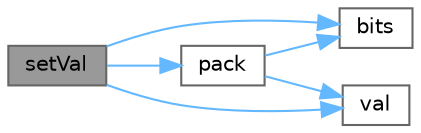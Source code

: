 digraph "setVal"
{
 // LATEX_PDF_SIZE
  bgcolor="transparent";
  edge [fontname=Helvetica,fontsize=10,labelfontname=Helvetica,labelfontsize=10];
  node [fontname=Helvetica,fontsize=10,shape=box,height=0.2,width=0.4];
  rankdir="LR";
  Node1 [id="Node000001",label="setVal",height=0.2,width=0.4,color="gray40", fillcolor="grey60", style="filled", fontcolor="black",tooltip=" "];
  Node1 -> Node2 [id="edge1_Node000001_Node000002",color="steelblue1",style="solid",tooltip=" "];
  Node2 [id="Node000002",label="bits",height=0.2,width=0.4,color="grey40", fillcolor="white", style="filled",URL="$classFoam_1_1labelBits.html#a38bd2a6fe4f91d210e0450948c239483",tooltip=" "];
  Node1 -> Node3 [id="edge2_Node000001_Node000003",color="steelblue1",style="solid",tooltip=" "];
  Node3 [id="Node000003",label="pack",height=0.2,width=0.4,color="grey40", fillcolor="white", style="filled",URL="$classFoam_1_1labelBits.html#a4696e6bb974cc0e38fd81723cfee70dd",tooltip=" "];
  Node3 -> Node2 [id="edge3_Node000003_Node000002",color="steelblue1",style="solid",tooltip=" "];
  Node3 -> Node4 [id="edge4_Node000003_Node000004",color="steelblue1",style="solid",tooltip=" "];
  Node4 [id="Node000004",label="val",height=0.2,width=0.4,color="grey40", fillcolor="white", style="filled",URL="$classFoam_1_1labelBits.html#ab7fa8a574fc163a8c5e0f2228c34579f",tooltip=" "];
  Node1 -> Node4 [id="edge5_Node000001_Node000004",color="steelblue1",style="solid",tooltip=" "];
}
